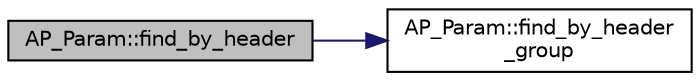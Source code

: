 digraph "AP_Param::find_by_header"
{
 // INTERACTIVE_SVG=YES
  edge [fontname="Helvetica",fontsize="10",labelfontname="Helvetica",labelfontsize="10"];
  node [fontname="Helvetica",fontsize="10",shape=record];
  rankdir="LR";
  Node1 [label="AP_Param::find_by_header",height=0.2,width=0.4,color="black", fillcolor="grey75", style="filled", fontcolor="black"];
  Node1 -> Node2 [color="midnightblue",fontsize="10",style="solid",fontname="Helvetica"];
  Node2 [label="AP_Param::find_by_header\l_group",height=0.2,width=0.4,color="black", fillcolor="white", style="filled",URL="$classAP__Param.html#a43a9e105457f78e06e19110d1b93799e"];
}
